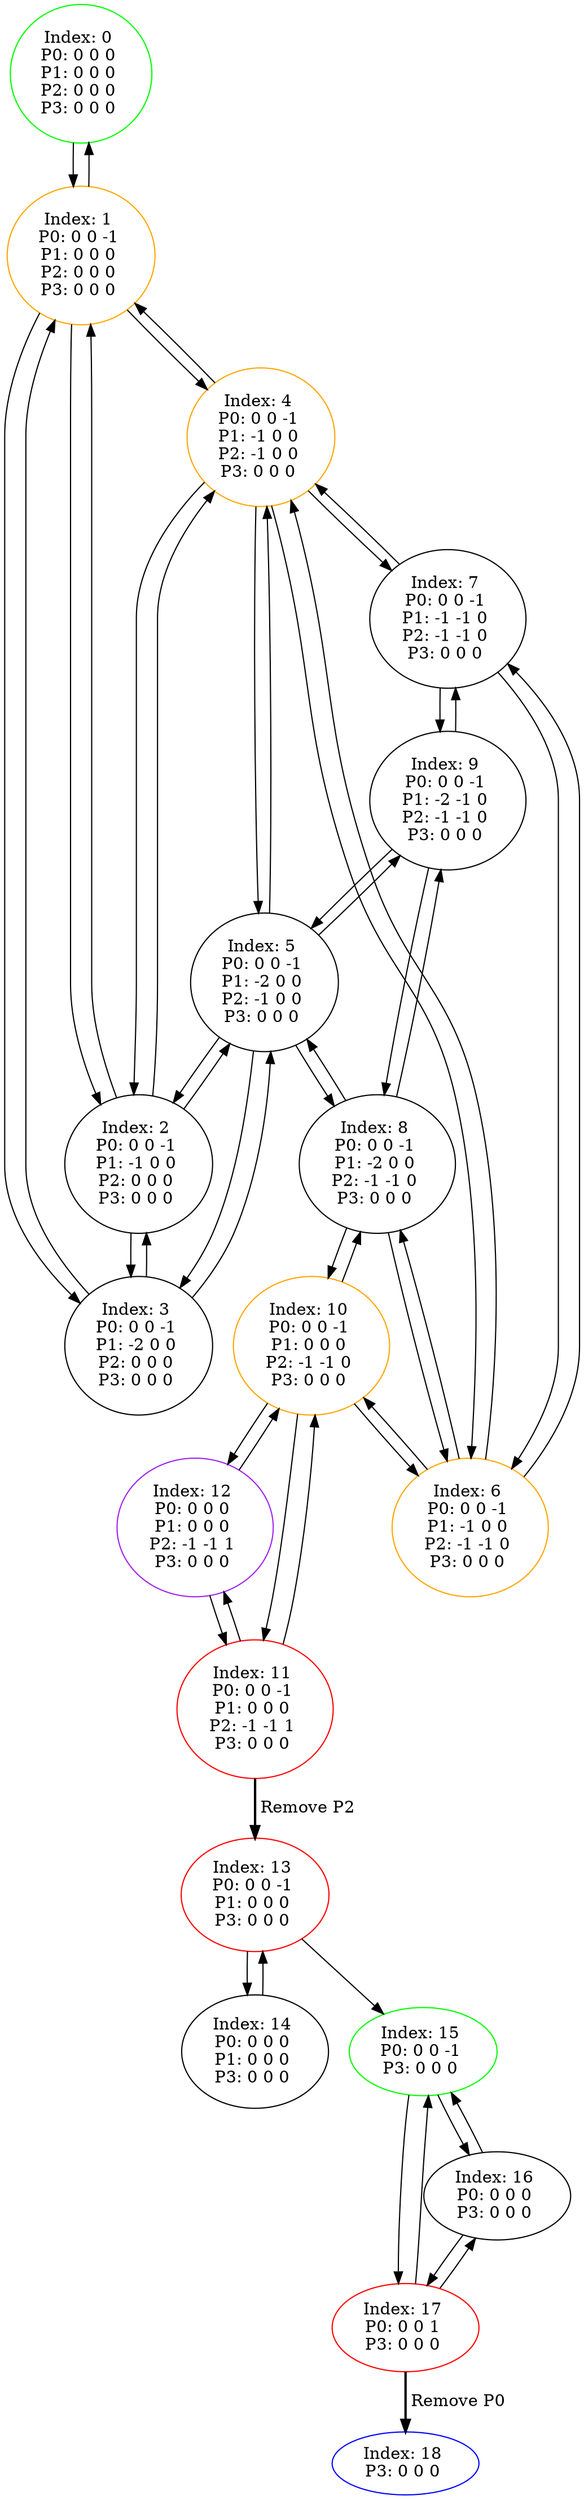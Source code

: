 digraph G {
color = "black"
0[label = "Index: 0 
P0: 0 0 0 
P1: 0 0 0 
P2: 0 0 0 
P3: 0 0 0 
", color = "green"]
1[label = "Index: 1 
P0: 0 0 -1 
P1: 0 0 0 
P2: 0 0 0 
P3: 0 0 0 
", color = "orange"]
2[label = "Index: 2 
P0: 0 0 -1 
P1: -1 0 0 
P2: 0 0 0 
P3: 0 0 0 
"]
3[label = "Index: 3 
P0: 0 0 -1 
P1: -2 0 0 
P2: 0 0 0 
P3: 0 0 0 
"]
4[label = "Index: 4 
P0: 0 0 -1 
P1: -1 0 0 
P2: -1 0 0 
P3: 0 0 0 
", color = "orange"]
5[label = "Index: 5 
P0: 0 0 -1 
P1: -2 0 0 
P2: -1 0 0 
P3: 0 0 0 
"]
6[label = "Index: 6 
P0: 0 0 -1 
P1: -1 0 0 
P2: -1 -1 0 
P3: 0 0 0 
", color = "orange"]
7[label = "Index: 7 
P0: 0 0 -1 
P1: -1 -1 0 
P2: -1 -1 0 
P3: 0 0 0 
"]
8[label = "Index: 8 
P0: 0 0 -1 
P1: -2 0 0 
P2: -1 -1 0 
P3: 0 0 0 
"]
9[label = "Index: 9 
P0: 0 0 -1 
P1: -2 -1 0 
P2: -1 -1 0 
P3: 0 0 0 
"]
10[label = "Index: 10 
P0: 0 0 -1 
P1: 0 0 0 
P2: -1 -1 0 
P3: 0 0 0 
", color = "orange"]
11[label = "Index: 11 
P0: 0 0 -1 
P1: 0 0 0 
P2: -1 -1 1 
P3: 0 0 0 
", color = "red"]
12[label = "Index: 12 
P0: 0 0 0 
P1: 0 0 0 
P2: -1 -1 1 
P3: 0 0 0 
", color = "purple"]
13[label = "Index: 13 
P0: 0 0 -1 
P1: 0 0 0 
P3: 0 0 0 
", color = "red"]
14[label = "Index: 14 
P0: 0 0 0 
P1: 0 0 0 
P3: 0 0 0 
"]
15[label = "Index: 15 
P0: 0 0 -1 
P3: 0 0 0 
", color = "green"]
16[label = "Index: 16 
P0: 0 0 0 
P3: 0 0 0 
"]
17[label = "Index: 17 
P0: 0 0 1 
P3: 0 0 0 
", color = "red"]
18[label = "Index: 18 
P3: 0 0 0 
", color = "blue"]
0 -> 1

1 -> 0
1 -> 2
1 -> 3
1 -> 4

2 -> 1
2 -> 3
2 -> 4
2 -> 5

3 -> 1
3 -> 2
3 -> 5

4 -> 1
4 -> 2
4 -> 5
4 -> 6
4 -> 7

5 -> 2
5 -> 3
5 -> 4
5 -> 8
5 -> 9

6 -> 4
6 -> 8
6 -> 10
6 -> 7

7 -> 4
7 -> 6
7 -> 9

8 -> 5
8 -> 6
8 -> 10
8 -> 9

9 -> 5
9 -> 7
9 -> 8

10 -> 6
10 -> 8
10 -> 11
10 -> 12

11 -> 10
11 -> 12
11 -> 13[style=bold label=" Remove P2 "];


12 -> 10
12 -> 11

13 -> 14
13 -> 15

14 -> 13

15 -> 16
15 -> 17

16 -> 15
16 -> 17

17 -> 15
17 -> 16
17 -> 18[style=bold label=" Remove P0 "];


}
